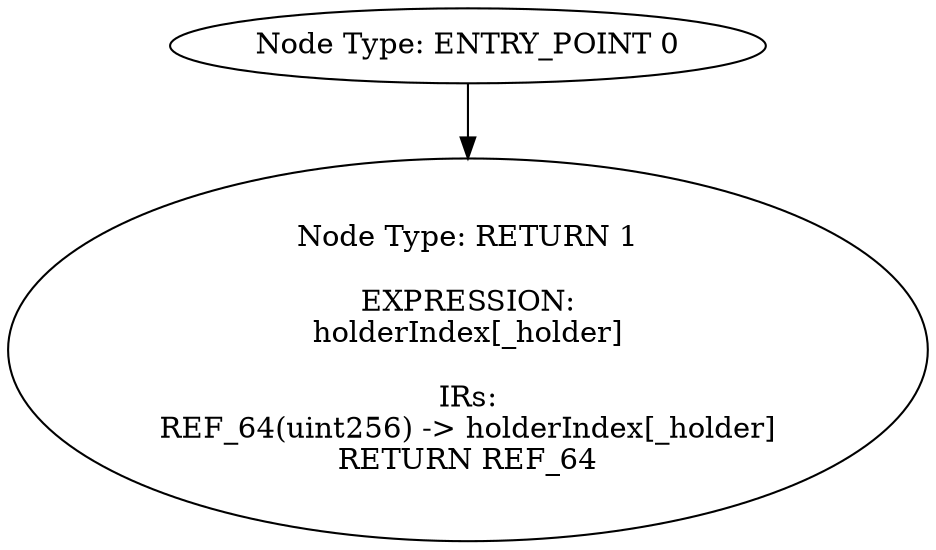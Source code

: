 digraph{
0[label="Node Type: ENTRY_POINT 0
"];
0->1;
1[label="Node Type: RETURN 1

EXPRESSION:
holderIndex[_holder]

IRs:
REF_64(uint256) -> holderIndex[_holder]
RETURN REF_64"];
}
